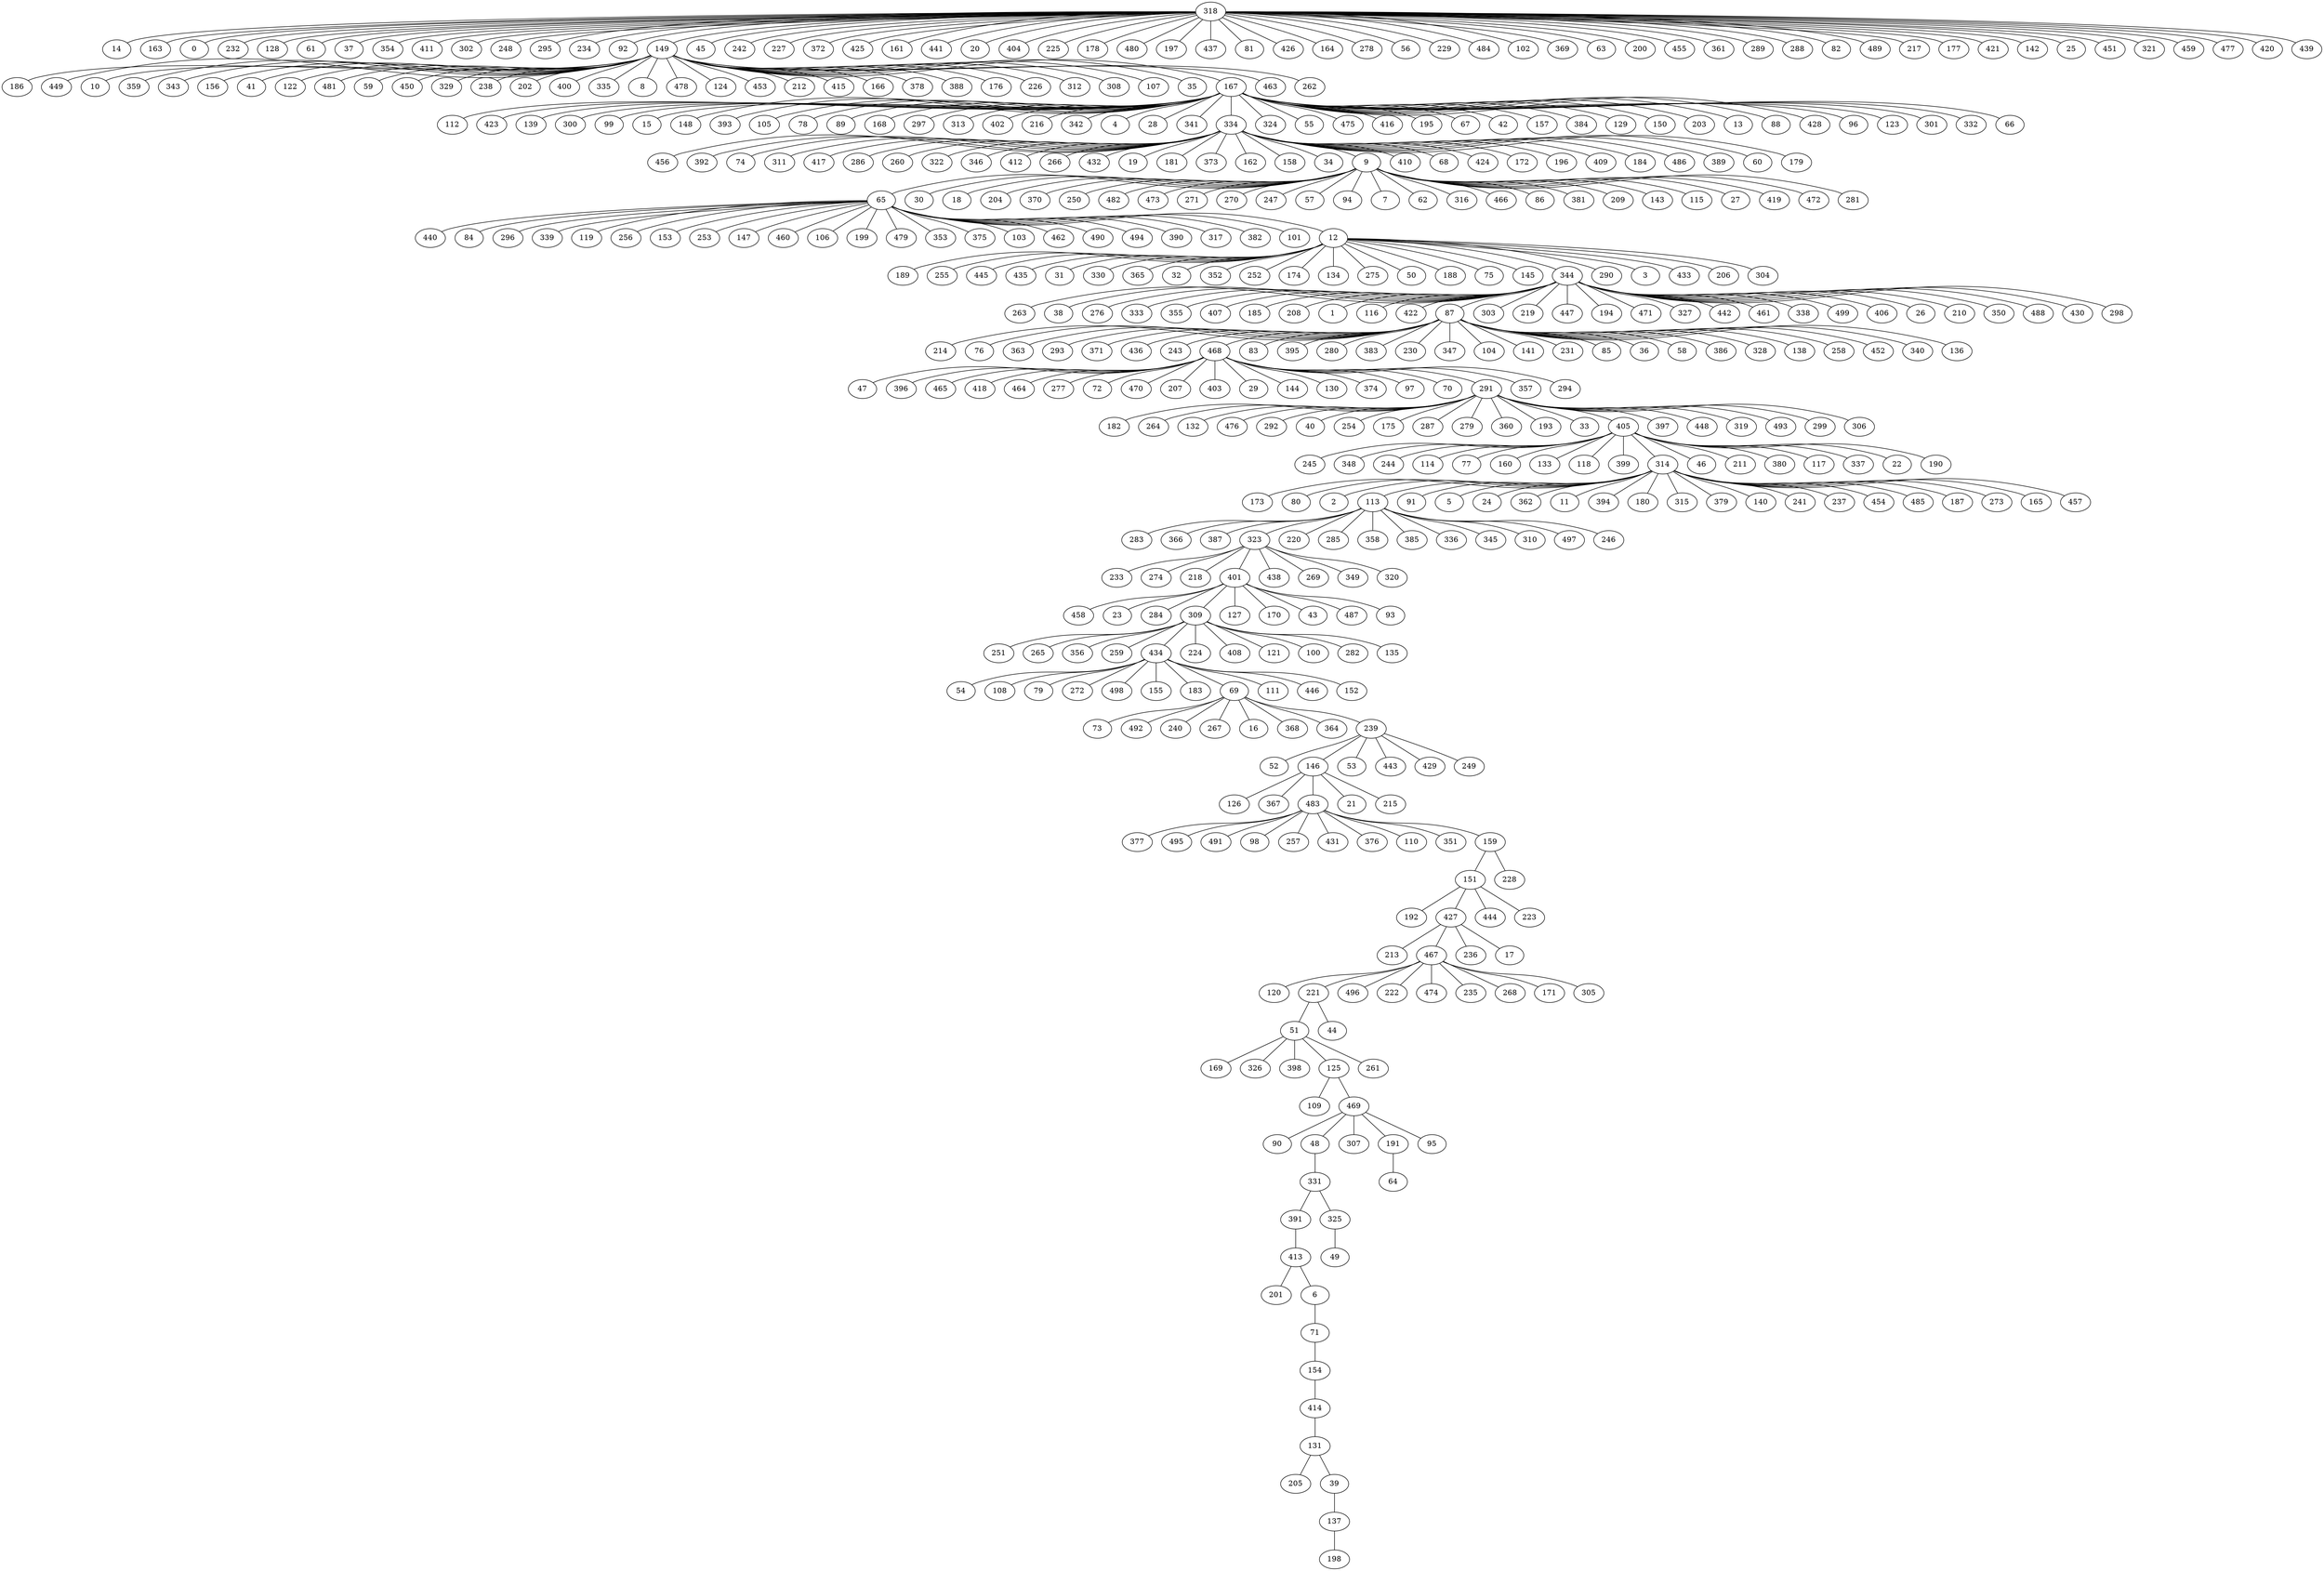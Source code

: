 graph G {
"456";
"392";
"14";
"391";
"163";
"377";
"182";
"120";
"264";
"74";
"245";
"49";
"440";
"73";
"54";
"52";
"173";
"84";
"112";
"189";
"108";
"186";
"0";
"232";
"296";
"449";
"492";
"255";
"458";
"495";
"80";
"283";
"128";
"146";
"214";
"325";
"423";
"61";
"445";
"132";
"348";
"37";
"139";
"10";
"491";
"151";
"354";
"53";
"251";
"366";
"411";
"76";
"311";
"417";
"65";
"476";
"339";
"435";
"263";
"38";
"300";
"192";
"363";
"99";
"276";
"30";
"31";
"47";
"333";
"18";
"286";
"204";
"169";
"396";
"293";
"260";
"359";
"330";
"322";
"15";
"365";
"292";
"355";
"465";
"32";
"371";
"436";
"407";
"243";
"443";
"233";
"429";
"244";
"119";
"418";
"464";
"343";
"302";
"114";
"346";
"148";
"412";
"185";
"248";
"2";
"295";
"205";
"113";
"91";
"234";
"23";
"393";
"105";
"284";
"265";
"370";
"309";
"5";
"92";
"149";
"266";
"40";
"256";
"250";
"352";
"131";
"45";
"78";
"242";
"213";
"89";
"427";
"221";
"77";
"168";
"126";
"482";
"432";
"274";
"473";
"252";
"156";
"90";
"48";
"367";
"297";
"249";
"483";
"19";
"468";
"24";
"98";
"254";
"257";
"83";
"313";
"277";
"109";
"467";
"236";
"227";
"271";
"160";
"270";
"307";
"64";
"41";
"181";
"72";
"153";
"174";
"387";
"395";
"122";
"280";
"470";
"207";
"134";
"383";
"275";
"218";
"402";
"403";
"133";
"481";
"253";
"216";
"50";
"147";
"372";
"59";
"188";
"75";
"496";
"342";
"373";
"145";
"425";
"323";
"460";
"362";
"247";
"162";
"161";
"21";
"4";
"431";
"29";
"441";
"158";
"28";
"450";
"11";
"329";
"344";
"401";
"39";
"175";
"191";
"287";
"341";
"57";
"208";
"469";
"1";
"334";
"106";
"116";
"422";
"20";
"326";
"238";
"94";
"34";
"230";
"222";
"220";
"199";
"356";
"79";
"279";
"7";
"202";
"400";
"290";
"404";
"324";
"225";
"62";
"118";
"479";
"87";
"240";
"259";
"9";
"438";
"335";
"303";
"55";
"144";
"272";
"8";
"347";
"475";
"399";
"394";
"269";
"180";
"267";
"416";
"130";
"314";
"376";
"104";
"474";
"478";
"219";
"215";
"3";
"110";
"285";
"358";
"228";
"374";
"353";
"235";
"124";
"453";
"178";
"46";
"195";
"127";
"434";
"71";
"480";
"498";
"351";
"155";
"16";
"51";
"447";
"444";
"315";
"360";
"410";
"68";
"424";
"398";
"141";
"97";
"17";
"268";
"67";
"385";
"231";
"211";
"197";
"212";
"437";
"81";
"349";
"415";
"194";
"426";
"164";
"278";
"56";
"224";
"183";
"172";
"336";
"170";
"166";
"471";
"201";
"193";
"375";
"229";
"379";
"85";
"484";
"198";
"102";
"414";
"103";
"140";
"42";
"378";
"408";
"388";
"95";
"433";
"157";
"384";
"176";
"36";
"69";
"369";
"241";
"159";
"121";
"43";
"327";
"368";
"316";
"63";
"33";
"200";
"466";
"226";
"455";
"125";
"111";
"312";
"380";
"196";
"462";
"405";
"117";
"446";
"206";
"129";
"152";
"337";
"397";
"150";
"361";
"58";
"308";
"86";
"448";
"319";
"70";
"237";
"107";
"490";
"413";
"386";
"487";
"493";
"289";
"291";
"328";
"364";
"203";
"13";
"318";
"288";
"88";
"261";
"381";
"320";
"100";
"171";
"44";
"35";
"82";
"454";
"442";
"138";
"22";
"299";
"461";
"489";
"409";
"217";
"184";
"494";
"258";
"239";
"357";
"452";
"345";
"177";
"428";
"486";
"209";
"485";
"304";
"421";
"154";
"338";
"96";
"340";
"390";
"317";
"382";
"389";
"331";
"499";
"310";
"142";
"6";
"25";
"60";
"143";
"406";
"451";
"187";
"93";
"273";
"223";
"26";
"123";
"294";
"167";
"115";
"210";
"306";
"165";
"497";
"27";
"301";
"246";
"332";
"419";
"179";
"66";
"137";
"350";
"305";
"472";
"101";
"321";
"459";
"477";
"190";
"420";
"488";
"12";
"439";
"463";
"457";
"282";
"135";
"430";
"136";
"298";
"281";
"262";
    "405" -- "114";
    "401" -- "93";
    "318" -- "229";
    "65" -- "494";
    "334" -- "34";
    "309" -- "434";
    "65" -- "256";
    "167" -- "13";
    "318" -- "295";
    "334" -- "266";
    "9" -- "18";
    "87" -- "386";
    "154" -- "414";
    "318" -- "177";
    "167" -- "216";
    "113" -- "387";
    "9" -- "250";
    "51" -- "169";
    "405" -- "348";
    "318" -- "14";
    "309" -- "356";
    "469" -- "191";
    "334" -- "260";
    "323" -- "274";
    "401" -- "309";
    "334" -- "410";
    "334" -- "68";
    "318" -- "425";
    "221" -- "44";
    "9" -- "419";
    "434" -- "111";
    "12" -- "174";
    "51" -- "261";
    "314" -- "173";
    "12" -- "3";
    "483" -- "110";
    "344" -- "461";
    "318" -- "441";
    "405" -- "77";
    "318" -- "477";
    "39" -- "137";
    "314" -- "394";
    "318" -- "451";
    "291" -- "287";
    "9" -- "472";
    "159" -- "151";
    "334" -- "417";
    "334" -- "322";
    "405" -- "22";
    "405" -- "46";
    "9" -- "381";
    "318" -- "404";
    "149" -- "343";
    "434" -- "155";
    "467" -- "496";
    "12" -- "255";
    "87" -- "36";
    "65" -- "375";
    "291" -- "319";
    "468" -- "357";
    "9" -- "204";
    "334" -- "286";
    "334" -- "19";
    "113" -- "246";
    "167" -- "67";
    "344" -- "116";
    "344" -- "422";
    "9" -- "27";
    "331" -- "391";
    "149" -- "226";
    "65" -- "153";
    "468" -- "396";
    "391" -- "413";
    "167" -- "332";
    "344" -- "303";
    "146" -- "215";
    "51" -- "326";
    "51" -- "398";
    "468" -- "277";
    "334" -- "346";
    "318" -- "321";
    "167" -- "15";
    "87" -- "85";
    "87" -- "76";
    "149" -- "478";
    "12" -- "433";
    "334" -- "424";
    "167" -- "301";
    "167" -- "55";
    "12" -- "365";
    "318" -- "0";
    "113" -- "323";
    "405" -- "190";
    "149" -- "8";
    "318" -- "45";
    "344" -- "219";
    "12" -- "134";
    "87" -- "136";
    "405" -- "160";
    "51" -- "125";
    "149" -- "59";
    "12" -- "435";
    "334" -- "412";
    "167" -- "342";
    "149" -- "107";
    "291" -- "40";
    "69" -- "73";
    "314" -- "362";
    "221" -- "51";
    "9" -- "30";
    "483" -- "159";
    "334" -- "196";
    "167" -- "313";
    "468" -- "47";
    "314" -- "5";
    "149" -- "262";
    "151" -- "444";
    "314" -- "379";
    "9" -- "466";
    "87" -- "243";
    "291" -- "193";
    "239" -- "443";
    "291" -- "476";
    "167" -- "112";
    "65" -- "353";
    "427" -- "213";
    "467" -- "120";
    "9" -- "94";
    "427" -- "17";
    "344" -- "430";
    "468" -- "29";
    "149" -- "329";
    "344" -- "185";
    "87" -- "280";
    "113" -- "358";
    "65" -- "490";
    "167" -- "341";
    "318" -- "37";
    "314" -- "11";
    "434" -- "69";
    "434" -- "79";
    "344" -- "355";
    "87" -- "104";
    "469" -- "48";
    "331" -- "325";
    "405" -- "133";
    "87" -- "141";
    "468" -- "144";
    "131" -- "39";
    "468" -- "130";
    "314" -- "180";
    "167" -- "297";
    "318" -- "354";
    "334" -- "311";
    "318" -- "439";
    "344" -- "38";
    "12" -- "290";
    "87" -- "293";
    "87" -- "395";
    "434" -- "54";
    "469" -- "90";
    "318" -- "288";
    "344" -- "499";
    "291" -- "175";
    "69" -- "267";
    "467" -- "305";
    "149" -- "388";
    "69" -- "364";
    "149" -- "449";
    "334" -- "392";
    "167" -- "4";
    "12" -- "75";
    "167" -- "416";
    "167" -- "324";
    "167" -- "150";
    "309" -- "408";
    "434" -- "152";
    "113" -- "283";
    "65" -- "440";
    "318" -- "142";
    "65" -- "460";
    "87" -- "340";
    "483" -- "377";
    "318" -- "459";
    "65" -- "382";
    "405" -- "211";
    "125" -- "469";
    "344" -- "276";
    "113" -- "497";
    "344" -- "327";
    "468" -- "465";
    "414" -- "131";
    "12" -- "352";
    "314" -- "91";
    "9" -- "115";
    "137" -- "198";
    "318" -- "484";
    "113" -- "285";
    "167" -- "105";
    "323" -- "438";
    "427" -- "236";
    "291" -- "448";
    "314" -- "454";
    "12" -- "31";
    "167" -- "157";
    "427" -- "467";
    "468" -- "374";
    "344" -- "194";
    "344" -- "263";
    "167" -- "168";
    "149" -- "450";
    "12" -- "206";
    "344" -- "350";
    "344" -- "87";
    "291" -- "264";
    "401" -- "127";
    "483" -- "351";
    "323" -- "320";
    "65" -- "147";
    "344" -- "471";
    "318" -- "420";
    "9" -- "482";
    "413" -- "6";
    "405" -- "117";
    "159" -- "228";
    "9" -- "271";
    "65" -- "103";
    "314" -- "485";
    "9" -- "57";
    "65" -- "296";
    "87" -- "58";
    "113" -- "310";
    "149" -- "312";
    "434" -- "108";
    "309" -- "121";
    "334" -- "162";
    "113" -- "385";
    "318" -- "437";
    "318" -- "489";
    "9" -- "281";
    "467" -- "222";
    "434" -- "272";
    "344" -- "406";
    "12" -- "189";
    "314" -- "165";
    "167" -- "96";
    "314" -- "237";
    "318" -- "455";
    "318" -- "225";
    "309" -- "224";
    "309" -- "259";
    "149" -- "415";
    "309" -- "251";
    "318" -- "197";
    "291" -- "292";
    "334" -- "486";
    "483" -- "257";
    "468" -- "97";
    "314" -- "457";
    "65" -- "119";
    "325" -- "49";
    "69" -- "368";
    "125" -- "109";
    "239" -- "53";
    "401" -- "43";
    "314" -- "113";
    "9" -- "7";
    "344" -- "447";
    "405" -- "380";
    "146" -- "21";
    "401" -- "458";
    "309" -- "265";
    "65" -- "390";
    "167" -- "148";
    "12" -- "304";
    "113" -- "220";
    "318" -- "369";
    "344" -- "1";
    "468" -- "207";
    "149" -- "122";
    "87" -- "436";
    "314" -- "24";
    "291" -- "33";
    "12" -- "445";
    "334" -- "74";
    "314" -- "315";
    "151" -- "192";
    "334" -- "389";
    "318" -- "242";
    "12" -- "32";
    "9" -- "62";
    "9" -- "209";
    "87" -- "383";
    "149" -- "453";
    "87" -- "83";
    "401" -- "170";
    "87" -- "468";
    "318" -- "289";
    "167" -- "78";
    "48" -- "331";
    "334" -- "184";
    "113" -- "366";
    "9" -- "473";
    "69" -- "240";
    "12" -- "145";
    "151" -- "427";
    "167" -- "99";
    "149" -- "308";
    "9" -- "65";
    "291" -- "132";
    "65" -- "317";
    "318" -- "372";
    "468" -- "464";
    "468" -- "403";
    "334" -- "179";
    "334" -- "456";
    "167" -- "393";
    "344" -- "442";
    "334" -- "432";
    "239" -- "52";
    "149" -- "166";
    "323" -- "349";
    "401" -- "284";
    "65" -- "462";
    "468" -- "418";
    "467" -- "474";
    "483" -- "98";
    "146" -- "126";
    "314" -- "140";
    "318" -- "25";
    "291" -- "306";
    "309" -- "135";
    "149" -- "359";
    "167" -- "384";
    "87" -- "452";
    "69" -- "492";
    "149" -- "10";
    "149" -- "481";
    "167" -- "423";
    "469" -- "95";
    "323" -- "269";
    "344" -- "338";
    "12" -- "330";
    "469" -- "307";
    "318" -- "217";
    "9" -- "270";
    "318" -- "480";
    "9" -- "247";
    "401" -- "23";
    "149" -- "124";
    "87" -- "371";
    "314" -- "2";
    "87" -- "138";
    "467" -- "235";
    "318" -- "149";
    "413" -- "201";
    "12" -- "50";
    "405" -- "337";
    "9" -- "86";
    "87" -- "328";
    "87" -- "230";
    "291" -- "360";
    "318" -- "278";
    "468" -- "470";
    "167" -- "300";
    "149" -- "335";
    "291" -- "405";
    "12" -- "275";
    "318" -- "102";
    "167" -- "88";
    "318" -- "163";
    "146" -- "483";
    "12" -- "188";
    "318" -- "227";
    "483" -- "376";
    "191" -- "64";
    "9" -- "370";
    "65" -- "101";
    "167" -- "28";
    "344" -- "407";
    "318" -- "200";
    "334" -- "172";
    "167" -- "42";
    "318" -- "81";
    "87" -- "258";
    "291" -- "299";
    "401" -- "487";
    "12" -- "252";
    "318" -- "61";
    "151" -- "223";
    "167" -- "203";
    "318" -- "421";
    "323" -- "233";
    "113" -- "345";
    "291" -- "254";
    "9" -- "143";
    "318" -- "178";
    "468" -- "70";
    "149" -- "35";
    "344" -- "488";
    "309" -- "100";
    "71" -- "154";
    "334" -- "373";
    "318" -- "302";
    "309" -- "282";
    "149" -- "400";
    "318" -- "92";
    "149" -- "176";
    "239" -- "429";
    "434" -- "498";
    "405" -- "244";
    "9" -- "316";
    "291" -- "182";
    "483" -- "495";
    "344" -- "210";
    "149" -- "212";
    "167" -- "66";
    "6" -- "71";
    "434" -- "446";
    "405" -- "399";
    "318" -- "426";
    "314" -- "241";
    "291" -- "397";
    "167" -- "129";
    "323" -- "401";
    "467" -- "221";
    "87" -- "363";
    "291" -- "493";
    "405" -- "118";
    "344" -- "333";
    "314" -- "80";
    "318" -- "248";
    "467" -- "268";
    "344" -- "208";
    "314" -- "187";
    "314" -- "273";
    "167" -- "402";
    "334" -- "158";
    "87" -- "214";
    "468" -- "72";
    "344" -- "26";
    "87" -- "231";
    "318" -- "56";
    "334" -- "409";
    "405" -- "245";
    "149" -- "238";
    "318" -- "361";
    "65" -- "339";
    "167" -- "195";
    "334" -- "181";
    "318" -- "164";
    "318" -- "161";
    "291" -- "279";
    "323" -- "218";
    "167" -- "89";
    "149" -- "463";
    "405" -- "314";
    "239" -- "249";
    "318" -- "411";
    "318" -- "63";
    "131" -- "205";
    "65" -- "12";
    "318" -- "20";
    "468" -- "291";
    "146" -- "367";
    "149" -- "41";
    "167" -- "428";
    "318" -- "232";
    "167" -- "123";
    "483" -- "491";
    "12" -- "344";
    "149" -- "202";
    "149" -- "186";
    "239" -- "146";
    "468" -- "294";
    "318" -- "82";
    "434" -- "183";
    "149" -- "156";
    "318" -- "234";
    "167" -- "475";
    "167" -- "334";
    "65" -- "199";
    "167" -- "139";
    "334" -- "9";
    "334" -- "60";
    "87" -- "347";
    "149" -- "378";
    "344" -- "298";
    "467" -- "171";
    "149" -- "167";
    "65" -- "479";
    "318" -- "128";
    "483" -- "431";
    "113" -- "336";
    "69" -- "239";
    "65" -- "253";
    "69" -- "16";
    "65" -- "106";
    "65" -- "84";
}
